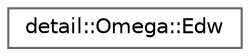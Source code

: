 digraph "Graphical Class Hierarchy"
{
 // LATEX_PDF_SIZE
  bgcolor="transparent";
  edge [fontname=Helvetica,fontsize=10,labelfontname=Helvetica,labelfontsize=10];
  node [fontname=Helvetica,fontsize=10,shape=box,height=0.2,width=0.4];
  rankdir="LR";
  Node0 [id="Node000000",label="detail::Omega::Edw",height=0.2,width=0.4,color="grey40", fillcolor="white", style="filled",URL="$structdetail_1_1Omega_1_1Edw.html",tooltip="Edward. Here Omega is the Strain Rate."];
}
